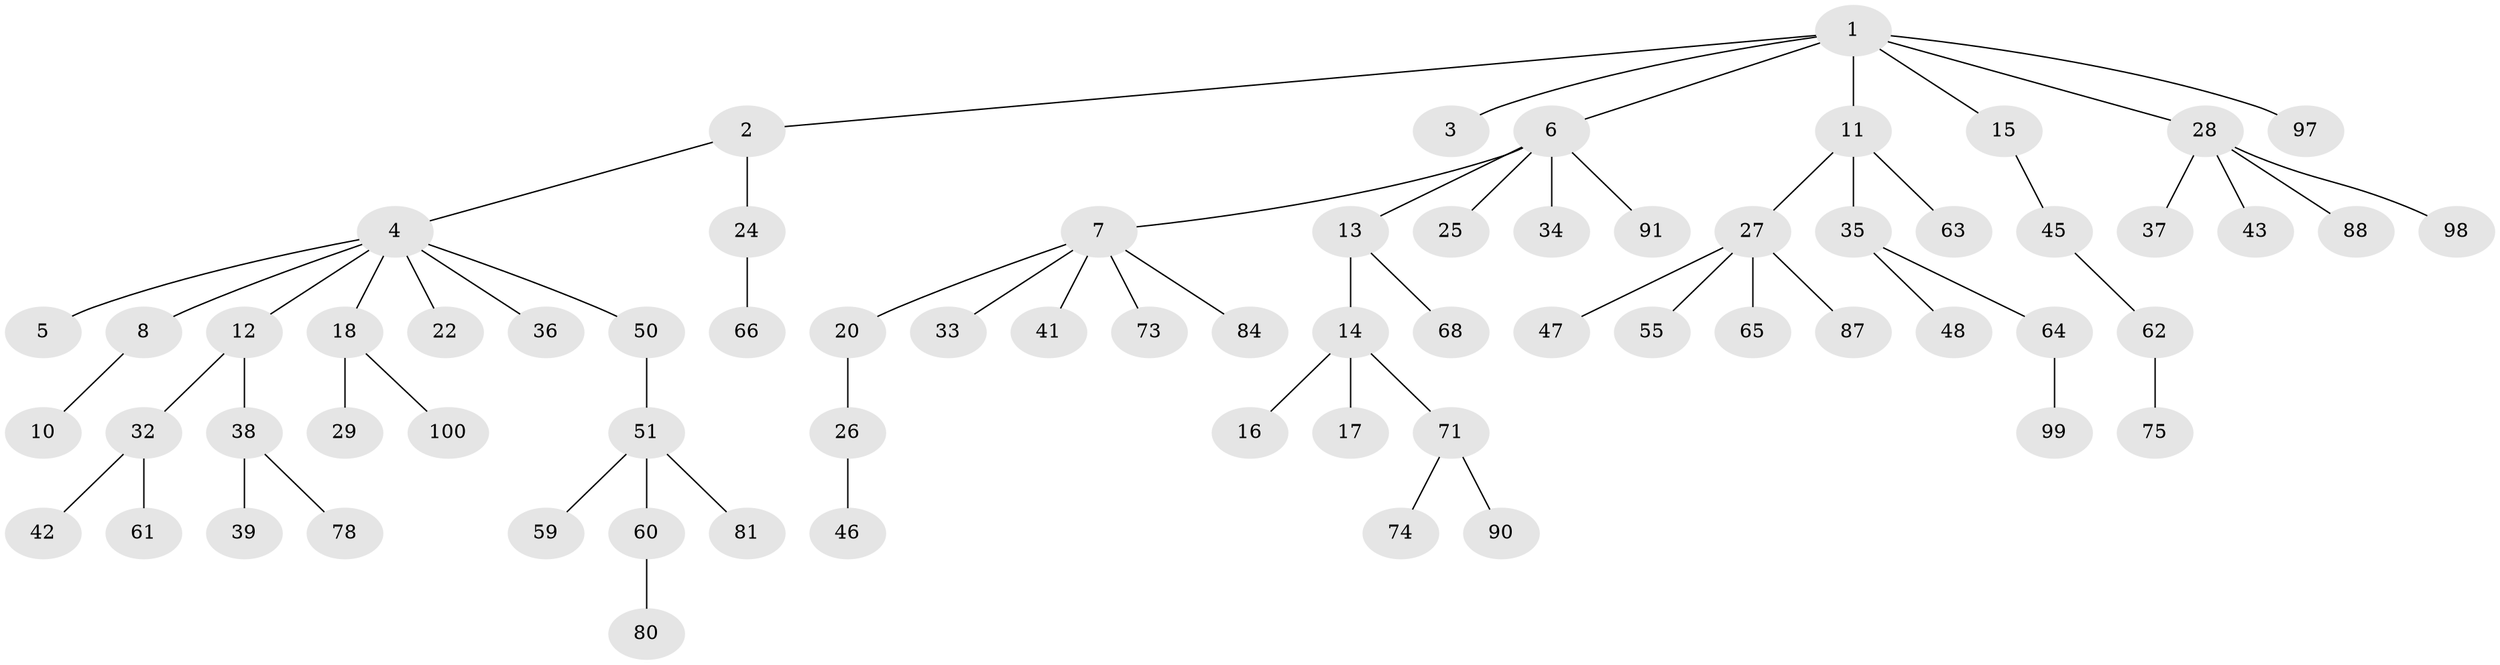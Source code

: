 // original degree distribution, {7: 0.02, 4: 0.08, 2: 0.27, 1: 0.5, 5: 0.03, 3: 0.09, 6: 0.01}
// Generated by graph-tools (version 1.1) at 2025/11/02/21/25 10:11:10]
// undirected, 68 vertices, 67 edges
graph export_dot {
graph [start="1"]
  node [color=gray90,style=filled];
  1 [super="+77"];
  2 [super="+30"];
  3 [super="+23"];
  4 [super="+9"];
  5;
  6 [super="+21"];
  7 [super="+19"];
  8;
  10 [super="+31"];
  11;
  12 [super="+49"];
  13 [super="+94"];
  14 [super="+57"];
  15 [super="+85"];
  16;
  17 [super="+82"];
  18 [super="+76"];
  20;
  22;
  24 [super="+44"];
  25;
  26 [super="+40"];
  27 [super="+83"];
  28 [super="+67"];
  29 [super="+70"];
  32 [super="+52"];
  33;
  34;
  35 [super="+56"];
  36 [super="+72"];
  37;
  38 [super="+54"];
  39;
  41;
  42 [super="+69"];
  43;
  45 [super="+58"];
  46;
  47;
  48;
  50;
  51 [super="+53"];
  55;
  59;
  60;
  61 [super="+92"];
  62 [super="+93"];
  63 [super="+96"];
  64 [super="+86"];
  65 [super="+95"];
  66;
  68;
  71;
  73;
  74;
  75 [super="+79"];
  78;
  80;
  81;
  84;
  87;
  88 [super="+89"];
  90;
  91;
  97;
  98;
  99;
  100;
  1 -- 2;
  1 -- 3;
  1 -- 6;
  1 -- 11;
  1 -- 15;
  1 -- 28;
  1 -- 97;
  2 -- 4;
  2 -- 24;
  4 -- 5;
  4 -- 8;
  4 -- 18;
  4 -- 36;
  4 -- 50;
  4 -- 12;
  4 -- 22;
  6 -- 7;
  6 -- 13;
  6 -- 91;
  6 -- 25;
  6 -- 34;
  7 -- 20;
  7 -- 41;
  7 -- 73;
  7 -- 33;
  7 -- 84;
  8 -- 10;
  11 -- 27;
  11 -- 35;
  11 -- 63;
  12 -- 32;
  12 -- 38;
  13 -- 14;
  13 -- 68;
  14 -- 16;
  14 -- 17;
  14 -- 71;
  15 -- 45;
  18 -- 29;
  18 -- 100;
  20 -- 26;
  24 -- 66;
  26 -- 46;
  27 -- 47;
  27 -- 55;
  27 -- 65;
  27 -- 87;
  28 -- 37;
  28 -- 43;
  28 -- 98;
  28 -- 88;
  32 -- 42;
  32 -- 61;
  35 -- 48;
  35 -- 64;
  38 -- 39;
  38 -- 78;
  45 -- 62;
  50 -- 51;
  51 -- 59;
  51 -- 81;
  51 -- 60;
  60 -- 80;
  62 -- 75;
  64 -- 99;
  71 -- 74;
  71 -- 90;
}
